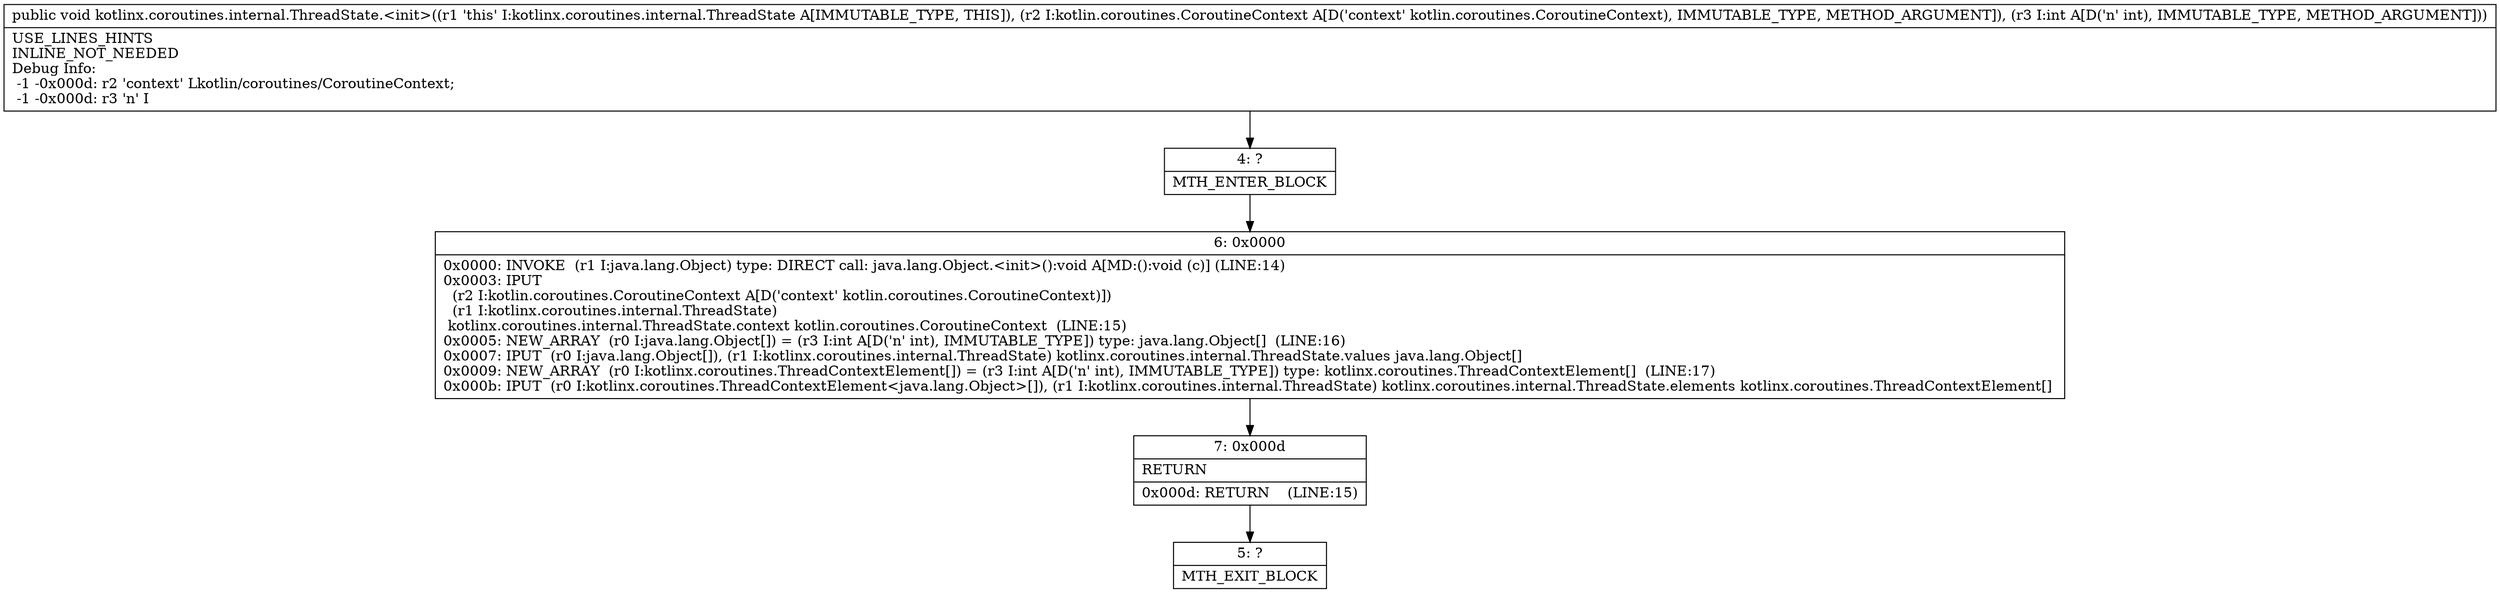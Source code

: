 digraph "CFG forkotlinx.coroutines.internal.ThreadState.\<init\>(Lkotlin\/coroutines\/CoroutineContext;I)V" {
Node_4 [shape=record,label="{4\:\ ?|MTH_ENTER_BLOCK\l}"];
Node_6 [shape=record,label="{6\:\ 0x0000|0x0000: INVOKE  (r1 I:java.lang.Object) type: DIRECT call: java.lang.Object.\<init\>():void A[MD:():void (c)] (LINE:14)\l0x0003: IPUT  \l  (r2 I:kotlin.coroutines.CoroutineContext A[D('context' kotlin.coroutines.CoroutineContext)])\l  (r1 I:kotlinx.coroutines.internal.ThreadState)\l kotlinx.coroutines.internal.ThreadState.context kotlin.coroutines.CoroutineContext  (LINE:15)\l0x0005: NEW_ARRAY  (r0 I:java.lang.Object[]) = (r3 I:int A[D('n' int), IMMUTABLE_TYPE]) type: java.lang.Object[]  (LINE:16)\l0x0007: IPUT  (r0 I:java.lang.Object[]), (r1 I:kotlinx.coroutines.internal.ThreadState) kotlinx.coroutines.internal.ThreadState.values java.lang.Object[] \l0x0009: NEW_ARRAY  (r0 I:kotlinx.coroutines.ThreadContextElement[]) = (r3 I:int A[D('n' int), IMMUTABLE_TYPE]) type: kotlinx.coroutines.ThreadContextElement[]  (LINE:17)\l0x000b: IPUT  (r0 I:kotlinx.coroutines.ThreadContextElement\<java.lang.Object\>[]), (r1 I:kotlinx.coroutines.internal.ThreadState) kotlinx.coroutines.internal.ThreadState.elements kotlinx.coroutines.ThreadContextElement[] \l}"];
Node_7 [shape=record,label="{7\:\ 0x000d|RETURN\l|0x000d: RETURN    (LINE:15)\l}"];
Node_5 [shape=record,label="{5\:\ ?|MTH_EXIT_BLOCK\l}"];
MethodNode[shape=record,label="{public void kotlinx.coroutines.internal.ThreadState.\<init\>((r1 'this' I:kotlinx.coroutines.internal.ThreadState A[IMMUTABLE_TYPE, THIS]), (r2 I:kotlin.coroutines.CoroutineContext A[D('context' kotlin.coroutines.CoroutineContext), IMMUTABLE_TYPE, METHOD_ARGUMENT]), (r3 I:int A[D('n' int), IMMUTABLE_TYPE, METHOD_ARGUMENT]))  | USE_LINES_HINTS\lINLINE_NOT_NEEDED\lDebug Info:\l  \-1 \-0x000d: r2 'context' Lkotlin\/coroutines\/CoroutineContext;\l  \-1 \-0x000d: r3 'n' I\l}"];
MethodNode -> Node_4;Node_4 -> Node_6;
Node_6 -> Node_7;
Node_7 -> Node_5;
}

